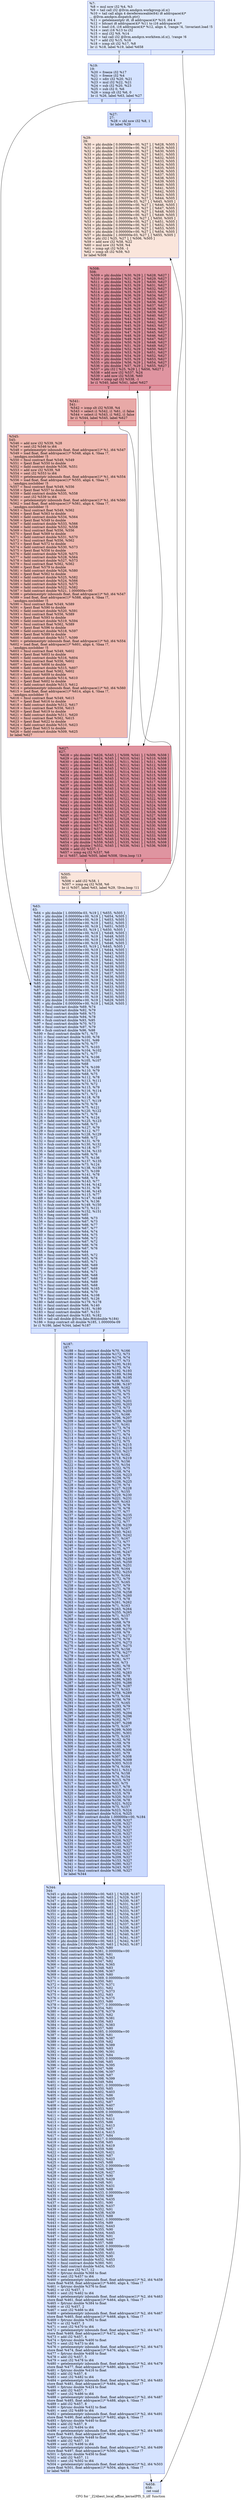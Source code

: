 digraph "CFG for '_Z24best_local_affine_kernelPfS_S_iifi' function" {
	label="CFG for '_Z24best_local_affine_kernelPfS_S_iifi' function";

	Node0x60604e0 [shape=record,color="#3d50c3ff", style=filled, fillcolor="#b9d0f970",label="{%7:\l  %8 = mul nsw i32 %4, %3\l  %9 = tail call i32 @llvm.amdgcn.workgroup.id.x()\l  %10 = tail call align 4 dereferenceable(64) i8 addrspace(4)*\l... @llvm.amdgcn.dispatch.ptr()\l  %11 = getelementptr i8, i8 addrspace(4)* %10, i64 4\l  %12 = bitcast i8 addrspace(4)* %11 to i16 addrspace(4)*\l  %13 = load i16, i16 addrspace(4)* %12, align 4, !range !4, !invariant.load !5\l  %14 = zext i16 %13 to i32\l  %15 = mul i32 %9, %14\l  %16 = tail call i32 @llvm.amdgcn.workitem.id.x(), !range !6\l  %17 = add i32 %15, %16\l  %18 = icmp slt i32 %17, %8\l  br i1 %18, label %19, label %658\l|{<s0>T|<s1>F}}"];
	Node0x60604e0:s0 -> Node0x60624e0;
	Node0x60604e0:s1 -> Node0x6062570;
	Node0x60624e0 [shape=record,color="#3d50c3ff", style=filled, fillcolor="#a1c0ff70",label="{%19:\l19:                                               \l  %20 = freeze i32 %17\l  %21 = freeze i32 %4\l  %22 = sdiv i32 %20, %21\l  %23 = mul i32 %22, %21\l  %24 = sub i32 %20, %23\l  %25 = sub i32 0, %6\l  %26 = icmp slt i32 %6, 0\l  br i1 %26, label %63, label %27\l|{<s0>T|<s1>F}}"];
	Node0x60624e0:s0 -> Node0x6062a60;
	Node0x60624e0:s1 -> Node0x6062ab0;
	Node0x6062ab0 [shape=record,color="#3d50c3ff", style=filled, fillcolor="#8fb1fe70",label="{%27:\l27:                                               \l  %28 = shl nsw i32 %8, 1\l  br label %29\l}"];
	Node0x6062ab0 -> Node0x6062cb0;
	Node0x6062cb0 [shape=record,color="#3d50c3ff", style=filled, fillcolor="#f4c5ad70",label="{%29:\l29:                                               \l  %30 = phi double [ 0.000000e+00, %27 ], [ %628, %505 ]\l  %31 = phi double [ 0.000000e+00, %27 ], [ %629, %505 ]\l  %32 = phi double [ 0.000000e+00, %27 ], [ %630, %505 ]\l  %33 = phi double [ 0.000000e+00, %27 ], [ %631, %505 ]\l  %34 = phi double [ 0.000000e+00, %27 ], [ %632, %505 ]\l  %35 = phi double [ 0.000000e+00, %27 ], [ %633, %505 ]\l  %36 = phi double [ 0.000000e+00, %27 ], [ %634, %505 ]\l  %37 = phi double [ 0.000000e+00, %27 ], [ %635, %505 ]\l  %38 = phi double [ 0.000000e+00, %27 ], [ %636, %505 ]\l  %39 = phi double [ 0.000000e+00, %27 ], [ %637, %505 ]\l  %40 = phi double [ 0.000000e+00, %27 ], [ %638, %505 ]\l  %41 = phi double [ 0.000000e+00, %27 ], [ %639, %505 ]\l  %42 = phi double [ 0.000000e+00, %27 ], [ %640, %505 ]\l  %43 = phi double [ 0.000000e+00, %27 ], [ %641, %505 ]\l  %44 = phi double [ 0.000000e+00, %27 ], [ %642, %505 ]\l  %45 = phi double [ 0.000000e+00, %27 ], [ %643, %505 ]\l  %46 = phi double [ 0.000000e+00, %27 ], [ %644, %505 ]\l  %47 = phi double [ 1.000000e-03, %27 ], [ %645, %505 ]\l  %48 = phi double [ 0.000000e+00, %27 ], [ %646, %505 ]\l  %49 = phi double [ 0.000000e+00, %27 ], [ %647, %505 ]\l  %50 = phi double [ 0.000000e+00, %27 ], [ %648, %505 ]\l  %51 = phi double [ 0.000000e+00, %27 ], [ %649, %505 ]\l  %52 = phi double [ 1.000000e-03, %27 ], [ %650, %505 ]\l  %53 = phi double [ 0.000000e+00, %27 ], [ %651, %505 ]\l  %54 = phi double [ 0.000000e+00, %27 ], [ %652, %505 ]\l  %55 = phi double [ 0.000000e+00, %27 ], [ %653, %505 ]\l  %56 = phi double [ 0.000000e+00, %27 ], [ %654, %505 ]\l  %57 = phi double [ 1.000000e-03, %27 ], [ %655, %505 ]\l  %58 = phi i32 [ %25, %27 ], [ %506, %505 ]\l  %59 = add nsw i32 %58, %22\l  %60 = mul nsw i32 %59, %4\l  %61 = icmp sgt i32 %59, -1\l  %62 = icmp slt i32 %59, %3\l  br label %508\l}"];
	Node0x6062cb0 -> Node0x6065c80;
	Node0x6062a60 [shape=record,color="#3d50c3ff", style=filled, fillcolor="#a1c0ff70",label="{%63:\l63:                                               \l  %64 = phi double [ 1.000000e-03, %19 ], [ %655, %505 ]\l  %65 = phi double [ 0.000000e+00, %19 ], [ %654, %505 ]\l  %66 = phi double [ 0.000000e+00, %19 ], [ %653, %505 ]\l  %67 = phi double [ 0.000000e+00, %19 ], [ %652, %505 ]\l  %68 = phi double [ 0.000000e+00, %19 ], [ %651, %505 ]\l  %69 = phi double [ 1.000000e-03, %19 ], [ %650, %505 ]\l  %70 = phi double [ 0.000000e+00, %19 ], [ %649, %505 ]\l  %71 = phi double [ 0.000000e+00, %19 ], [ %648, %505 ]\l  %72 = phi double [ 0.000000e+00, %19 ], [ %647, %505 ]\l  %73 = phi double [ 0.000000e+00, %19 ], [ %646, %505 ]\l  %74 = phi double [ 1.000000e-03, %19 ], [ %645, %505 ]\l  %75 = phi double [ 0.000000e+00, %19 ], [ %644, %505 ]\l  %76 = phi double [ 0.000000e+00, %19 ], [ %643, %505 ]\l  %77 = phi double [ 0.000000e+00, %19 ], [ %642, %505 ]\l  %78 = phi double [ 0.000000e+00, %19 ], [ %641, %505 ]\l  %79 = phi double [ 0.000000e+00, %19 ], [ %640, %505 ]\l  %80 = phi double [ 0.000000e+00, %19 ], [ %639, %505 ]\l  %81 = phi double [ 0.000000e+00, %19 ], [ %638, %505 ]\l  %82 = phi double [ 0.000000e+00, %19 ], [ %637, %505 ]\l  %83 = phi double [ 0.000000e+00, %19 ], [ %636, %505 ]\l  %84 = phi double [ 0.000000e+00, %19 ], [ %635, %505 ]\l  %85 = phi double [ 0.000000e+00, %19 ], [ %634, %505 ]\l  %86 = phi double [ 0.000000e+00, %19 ], [ %633, %505 ]\l  %87 = phi double [ 0.000000e+00, %19 ], [ %632, %505 ]\l  %88 = phi double [ 0.000000e+00, %19 ], [ %631, %505 ]\l  %89 = phi double [ 0.000000e+00, %19 ], [ %630, %505 ]\l  %90 = phi double [ 0.000000e+00, %19 ], [ %629, %505 ]\l  %91 = phi double [ 0.000000e+00, %19 ], [ %628, %505 ]\l  %92 = fmul contract double %69, %74\l  %93 = fmul contract double %92, %79\l  %94 = fmul contract double %69, %75\l  %95 = fmul contract double %94, %78\l  %96 = fsub contract double %93, %95\l  %97 = fmul contract double %70, %73\l  %98 = fmul contract double %97, %79\l  %99 = fsub contract double %96, %98\l  %100 = fmul contract double %71, %73\l  %101 = fmul contract double %100, %78\l  %102 = fadd contract double %101, %99\l  %103 = fmul contract double %70, %77\l  %104 = fmul contract double %75, %103\l  %105 = fadd contract double %104, %102\l  %106 = fmul contract double %71, %77\l  %107 = fmul contract double %74, %106\l  %108 = fsub contract double %105, %107\l  %109 = fneg contract double %68\l  %110 = fmul contract double %74, %109\l  %111 = fmul contract double %110, %79\l  %112 = fmul contract double %68, %75\l  %113 = fmul contract double %112, %78\l  %114 = fadd contract double %113, %111\l  %115 = fmul contract double %70, %72\l  %116 = fmul contract double %115, %79\l  %117 = fadd contract double %116, %114\l  %118 = fmul contract double %71, %72\l  %119 = fmul contract double %118, %78\l  %120 = fsub contract double %117, %119\l  %121 = fmul contract double %70, %76\l  %122 = fmul contract double %75, %121\l  %123 = fsub contract double %120, %122\l  %124 = fmul contract double %71, %76\l  %125 = fmul contract double %74, %124\l  %126 = fadd contract double %125, %123\l  %127 = fmul contract double %68, %73\l  %128 = fmul contract double %127, %79\l  %129 = fmul contract double %112, %77\l  %130 = fsub contract double %128, %129\l  %131 = fmul contract double %69, %72\l  %132 = fmul contract double %131, %79\l  %133 = fsub contract double %130, %132\l  %134 = fmul contract double %118, %77\l  %135 = fadd contract double %134, %133\l  %136 = fmul contract double %69, %76\l  %137 = fmul contract double %75, %136\l  %138 = fadd contract double %137, %135\l  %139 = fmul contract double %73, %124\l  %140 = fsub contract double %138, %139\l  %141 = fmul contract double %73, %109\l  %142 = fmul contract double %141, %78\l  %143 = fmul contract double %68, %74\l  %144 = fmul contract double %143, %77\l  %145 = fadd contract double %144, %142\l  %146 = fmul contract double %131, %78\l  %147 = fadd contract double %146, %145\l  %148 = fmul contract double %115, %77\l  %149 = fsub contract double %147, %148\l  %150 = fmul contract double %74, %136\l  %151 = fsub contract double %149, %150\l  %152 = fmul contract double %73, %121\l  %153 = fadd contract double %152, %151\l  %154 = fneg contract double %65\l  %155 = fmul contract double %66, %73\l  %156 = fmul contract double %67, %73\l  %157 = fmul contract double %66, %77\l  %158 = fmul contract double %67, %77\l  %159 = fmul contract double %64, %74\l  %160 = fmul contract double %64, %75\l  %161 = fmul contract double %66, %72\l  %162 = fmul contract double %67, %72\l  %163 = fmul contract double %66, %76\l  %164 = fmul contract double %67, %76\l  %165 = fneg contract double %64\l  %166 = fmul contract double %65, %72\l  %167 = fmul contract double %65, %76\l  %168 = fmul contract double %65, %71\l  %169 = fmul contract double %66, %69\l  %170 = fmul contract double %67, %69\l  %171 = fmul contract double %64, %71\l  %172 = fmul contract double %66, %68\l  %173 = fmul contract double %67, %68\l  %174 = fmul contract double %64, %69\l  %175 = fmul contract double %65, %68\l  %176 = fmul contract double %69, %165\l  %177 = fmul contract double %64, %70\l  %178 = fmul contract double %64, %108\l  %179 = fmul contract double %65, %126\l  %180 = fadd contract double %179, %178\l  %181 = fmul contract double %66, %140\l  %182 = fadd contract double %181, %180\l  %183 = fmul contract double %67, %153\l  %184 = fadd contract double %183, %182\l  %185 = tail call double @llvm.fabs.f64(double %184)\l  %186 = fcmp contract olt double %185, 1.000000e-09\l  br i1 %186, label %344, label %187\l|{<s0>T|<s1>F}}"];
	Node0x6062a60:s0 -> Node0x606ad60;
	Node0x6062a60:s1 -> Node0x606adf0;
	Node0x606adf0 [shape=record,color="#3d50c3ff", style=filled, fillcolor="#85a8fc70",label="{%187:\l187:                                              \l  %188 = fmul contract double %70, %166\l  %189 = fmul contract double %172, %73\l  %190 = fmul contract double %174, %74\l  %191 = fmul contract double %177, %73\l  %192 = fsub contract double %190, %191\l  %193 = fmul contract double %175, %74\l  %194 = fsub contract double %192, %193\l  %195 = fadd contract double %189, %194\l  %196 = fadd contract double %188, %195\l  %197 = fmul contract double %69, %161\l  %198 = fsub contract double %196, %197\l  %199 = fmul contract double %69, %162\l  %200 = fmul contract double %175, %75\l  %201 = fmul contract double %176, %75\l  %202 = fmul contract double %171, %73\l  %203 = fadd contract double %202, %201\l  %204 = fadd contract double %200, %203\l  %205 = fmul contract double %173, %73\l  %206 = fsub contract double %204, %205\l  %207 = fmul contract double %71, %166\l  %208 = fsub contract double %206, %207\l  %209 = fadd contract double %199, %208\l  %210 = fmul contract double %71, %161\l  %211 = fmul contract double %173, %74\l  %212 = fmul contract double %177, %75\l  %213 = fmul contract double %171, %74\l  %214 = fsub contract double %212, %213\l  %215 = fmul contract double %172, %75\l  %216 = fsub contract double %214, %215\l  %217 = fadd contract double %211, %216\l  %218 = fadd contract double %210, %217\l  %219 = fmul contract double %70, %162\l  %220 = fsub contract double %218, %219\l  %221 = fmul contract double %70, %156\l  %222 = fmul contract double %70, %154\l  %223 = fmul contract double %222, %75\l  %224 = fmul contract double %168, %74\l  %225 = fadd contract double %224, %223\l  %226 = fmul contract double %169, %75\l  %227 = fadd contract double %226, %225\l  %228 = fmul contract double %170, %74\l  %229 = fsub contract double %227, %228\l  %230 = fmul contract double %71, %155\l  %231 = fsub contract double %229, %230\l  %232 = fadd contract double %221, %231\l  %233 = fmul contract double %69, %163\l  %234 = fmul contract double %175, %78\l  %235 = fmul contract double %176, %78\l  %236 = fmul contract double %177, %77\l  %237 = fadd contract double %236, %235\l  %238 = fadd contract double %234, %237\l  %239 = fmul contract double %172, %77\l  %240 = fsub contract double %238, %239\l  %241 = fmul contract double %70, %167\l  %242 = fsub contract double %240, %241\l  %243 = fadd contract double %233, %242\l  %244 = fmul contract double %71, %167\l  %245 = fmul contract double %173, %77\l  %246 = fmul contract double %174, %79\l  %247 = fmul contract double %171, %77\l  %248 = fsub contract double %246, %247\l  %249 = fmul contract double %175, %79\l  %250 = fsub contract double %248, %249\l  %251 = fadd contract double %245, %250\l  %252 = fadd contract double %244, %251\l  %253 = fmul contract double %69, %164\l  %254 = fsub contract double %252, %253\l  %255 = fmul contract double %70, %164\l  %256 = fmul contract double %172, %79\l  %257 = fmul contract double %70, %165\l  %258 = fmul contract double %257, %79\l  %259 = fmul contract double %171, %78\l  %260 = fadd contract double %259, %258\l  %261 = fadd contract double %256, %260\l  %262 = fmul contract double %173, %78\l  %263 = fsub contract double %261, %262\l  %264 = fmul contract double %71, %163\l  %265 = fsub contract double %263, %264\l  %266 = fadd contract double %255, %265\l  %267 = fmul contract double %71, %157\l  %268 = fmul contract double %65, %70\l  %269 = fmul contract double %268, %79\l  %270 = fmul contract double %168, %78\l  %271 = fsub contract double %269, %270\l  %272 = fmul contract double %169, %79\l  %273 = fsub contract double %271, %272\l  %274 = fmul contract double %170, %78\l  %275 = fadd contract double %274, %273\l  %276 = fadd contract double %267, %275\l  %277 = fmul contract double %70, %158\l  %278 = fsub contract double %276, %277\l  %279 = fmul contract double %74, %167\l  %280 = fmul contract double %161, %77\l  %281 = fmul contract double %64, %73\l  %282 = fmul contract double %281, %78\l  %283 = fmul contract double %159, %77\l  %284 = fsub contract double %282, %283\l  %285 = fmul contract double %166, %78\l  %286 = fsub contract double %284, %285\l  %287 = fadd contract double %280, %286\l  %288 = fadd contract double %279, %287\l  %289 = fmul contract double %73, %163\l  %290 = fsub contract double %288, %289\l  %291 = fmul contract double %73, %164\l  %292 = fmul contract double %166, %79\l  %293 = fmul contract double %73, %165\l  %294 = fmul contract double %293, %79\l  %295 = fmul contract double %160, %77\l  %296 = fadd contract double %295, %294\l  %297 = fadd contract double %292, %296\l  %298 = fmul contract double %162, %77\l  %299 = fsub contract double %297, %298\l  %300 = fmul contract double %75, %167\l  %301 = fsub contract double %299, %300\l  %302 = fadd contract double %291, %301\l  %303 = fmul contract double %75, %163\l  %304 = fmul contract double %162, %78\l  %305 = fmul contract double %159, %79\l  %306 = fmul contract double %160, %78\l  %307 = fsub contract double %305, %306\l  %308 = fmul contract double %161, %79\l  %309 = fsub contract double %307, %308\l  %310 = fadd contract double %304, %309\l  %311 = fadd contract double %303, %310\l  %312 = fmul contract double %74, %164\l  %313 = fsub contract double %311, %312\l  %314 = fmul contract double %74, %158\l  %315 = fmul contract double %74, %154\l  %316 = fmul contract double %315, %79\l  %317 = fmul contract double %65, %75\l  %318 = fmul contract double %317, %78\l  %319 = fadd contract double %318, %316\l  %320 = fmul contract double %155, %79\l  %321 = fadd contract double %320, %319\l  %322 = fmul contract double %156, %78\l  %323 = fsub contract double %321, %322\l  %324 = fmul contract double %75, %157\l  %325 = fsub contract double %323, %324\l  %326 = fadd contract double %314, %325\l  %327 = fdiv contract double 1.000000e+00, %184\l  %328 = fmul contract double %108, %327\l  %329 = fmul contract double %326, %327\l  %330 = fmul contract double %278, %327\l  %331 = fmul contract double %232, %327\l  %332 = fmul contract double %126, %327\l  %333 = fmul contract double %313, %327\l  %334 = fmul contract double %266, %327\l  %335 = fmul contract double %220, %327\l  %336 = fmul contract double %140, %327\l  %337 = fmul contract double %302, %327\l  %338 = fmul contract double %254, %327\l  %339 = fmul contract double %209, %327\l  %340 = fmul contract double %153, %327\l  %341 = fmul contract double %290, %327\l  %342 = fmul contract double %243, %327\l  %343 = fmul contract double %198, %327\l  br label %344\l}"];
	Node0x606adf0 -> Node0x606ad60;
	Node0x606ad60 [shape=record,color="#3d50c3ff", style=filled, fillcolor="#a1c0ff70",label="{%344:\l344:                                              \l  %345 = phi double [ 0.000000e+00, %63 ], [ %328, %187 ]\l  %346 = phi double [ 0.000000e+00, %63 ], [ %329, %187 ]\l  %347 = phi double [ 0.000000e+00, %63 ], [ %330, %187 ]\l  %348 = phi double [ 0.000000e+00, %63 ], [ %331, %187 ]\l  %349 = phi double [ 0.000000e+00, %63 ], [ %332, %187 ]\l  %350 = phi double [ 0.000000e+00, %63 ], [ %333, %187 ]\l  %351 = phi double [ 0.000000e+00, %63 ], [ %334, %187 ]\l  %352 = phi double [ 0.000000e+00, %63 ], [ %335, %187 ]\l  %353 = phi double [ 0.000000e+00, %63 ], [ %336, %187 ]\l  %354 = phi double [ 0.000000e+00, %63 ], [ %337, %187 ]\l  %355 = phi double [ 0.000000e+00, %63 ], [ %338, %187 ]\l  %356 = phi double [ 0.000000e+00, %63 ], [ %339, %187 ]\l  %357 = phi double [ 0.000000e+00, %63 ], [ %340, %187 ]\l  %358 = phi double [ 0.000000e+00, %63 ], [ %341, %187 ]\l  %359 = phi double [ 0.000000e+00, %63 ], [ %342, %187 ]\l  %360 = phi double [ 0.000000e+00, %63 ], [ %343, %187 ]\l  %361 = fmul contract double %345, %80\l  %362 = fadd contract double %361, 0.000000e+00\l  %363 = fmul contract double %346, %81\l  %364 = fadd contract double %362, %363\l  %365 = fmul contract double %347, %82\l  %366 = fadd contract double %364, %365\l  %367 = fmul contract double %348, %83\l  %368 = fadd contract double %366, %367\l  %369 = fmul contract double %349, %80\l  %370 = fadd contract double %369, 0.000000e+00\l  %371 = fmul contract double %350, %81\l  %372 = fadd contract double %370, %371\l  %373 = fmul contract double %351, %82\l  %374 = fadd contract double %372, %373\l  %375 = fmul contract double %352, %83\l  %376 = fadd contract double %374, %375\l  %377 = fmul contract double %353, %80\l  %378 = fadd contract double %377, 0.000000e+00\l  %379 = fmul contract double %354, %81\l  %380 = fadd contract double %378, %379\l  %381 = fmul contract double %355, %82\l  %382 = fadd contract double %380, %381\l  %383 = fmul contract double %356, %83\l  %384 = fadd contract double %382, %383\l  %385 = fmul contract double %357, %80\l  %386 = fadd contract double %385, 0.000000e+00\l  %387 = fmul contract double %358, %81\l  %388 = fadd contract double %386, %387\l  %389 = fmul contract double %359, %82\l  %390 = fadd contract double %388, %389\l  %391 = fmul contract double %360, %83\l  %392 = fadd contract double %390, %391\l  %393 = fmul contract double %345, %84\l  %394 = fadd contract double %393, 0.000000e+00\l  %395 = fmul contract double %346, %85\l  %396 = fadd contract double %394, %395\l  %397 = fmul contract double %347, %86\l  %398 = fadd contract double %396, %397\l  %399 = fmul contract double %348, %87\l  %400 = fadd contract double %398, %399\l  %401 = fmul contract double %349, %84\l  %402 = fadd contract double %401, 0.000000e+00\l  %403 = fmul contract double %350, %85\l  %404 = fadd contract double %402, %403\l  %405 = fmul contract double %351, %86\l  %406 = fadd contract double %404, %405\l  %407 = fmul contract double %352, %87\l  %408 = fadd contract double %406, %407\l  %409 = fmul contract double %353, %84\l  %410 = fadd contract double %409, 0.000000e+00\l  %411 = fmul contract double %354, %85\l  %412 = fadd contract double %410, %411\l  %413 = fmul contract double %355, %86\l  %414 = fadd contract double %412, %413\l  %415 = fmul contract double %356, %87\l  %416 = fadd contract double %414, %415\l  %417 = fmul contract double %357, %84\l  %418 = fadd contract double %417, 0.000000e+00\l  %419 = fmul contract double %358, %85\l  %420 = fadd contract double %418, %419\l  %421 = fmul contract double %359, %86\l  %422 = fadd contract double %420, %421\l  %423 = fmul contract double %360, %87\l  %424 = fadd contract double %422, %423\l  %425 = fmul contract double %345, %88\l  %426 = fadd contract double %425, 0.000000e+00\l  %427 = fmul contract double %346, %89\l  %428 = fadd contract double %426, %427\l  %429 = fmul contract double %347, %90\l  %430 = fadd contract double %428, %429\l  %431 = fmul contract double %348, %91\l  %432 = fadd contract double %430, %431\l  %433 = fmul contract double %349, %88\l  %434 = fadd contract double %433, 0.000000e+00\l  %435 = fmul contract double %350, %89\l  %436 = fadd contract double %434, %435\l  %437 = fmul contract double %351, %90\l  %438 = fadd contract double %436, %437\l  %439 = fmul contract double %352, %91\l  %440 = fadd contract double %438, %439\l  %441 = fmul contract double %353, %88\l  %442 = fadd contract double %441, 0.000000e+00\l  %443 = fmul contract double %354, %89\l  %444 = fadd contract double %442, %443\l  %445 = fmul contract double %355, %90\l  %446 = fadd contract double %444, %445\l  %447 = fmul contract double %356, %91\l  %448 = fadd contract double %446, %447\l  %449 = fmul contract double %357, %88\l  %450 = fadd contract double %449, 0.000000e+00\l  %451 = fmul contract double %358, %89\l  %452 = fadd contract double %450, %451\l  %453 = fmul contract double %359, %90\l  %454 = fadd contract double %452, %453\l  %455 = fmul contract double %360, %91\l  %456 = fadd contract double %454, %455\l  %457 = mul nsw i32 %17, 12\l  %458 = fptrunc double %368 to float\l  %459 = sext i32 %457 to i64\l  %460 = getelementptr inbounds float, float addrspace(1)* %2, i64 %459\l  store float %458, float addrspace(1)* %460, align 4, !tbaa !7\l  %461 = fptrunc double %376 to float\l  %462 = or i32 %457, 1\l  %463 = sext i32 %462 to i64\l  %464 = getelementptr inbounds float, float addrspace(1)* %2, i64 %463\l  store float %461, float addrspace(1)* %464, align 4, !tbaa !7\l  %465 = fptrunc double %384 to float\l  %466 = or i32 %457, 2\l  %467 = sext i32 %466 to i64\l  %468 = getelementptr inbounds float, float addrspace(1)* %2, i64 %467\l  store float %465, float addrspace(1)* %468, align 4, !tbaa !7\l  %469 = fptrunc double %392 to float\l  %470 = or i32 %457, 3\l  %471 = sext i32 %470 to i64\l  %472 = getelementptr inbounds float, float addrspace(1)* %2, i64 %471\l  store float %469, float addrspace(1)* %472, align 4, !tbaa !7\l  %473 = add i32 %457, 4\l  %474 = fptrunc double %400 to float\l  %475 = sext i32 %473 to i64\l  %476 = getelementptr inbounds float, float addrspace(1)* %2, i64 %475\l  store float %474, float addrspace(1)* %476, align 4, !tbaa !7\l  %477 = fptrunc double %408 to float\l  %478 = add i32 %457, 5\l  %479 = sext i32 %478 to i64\l  %480 = getelementptr inbounds float, float addrspace(1)* %2, i64 %479\l  store float %477, float addrspace(1)* %480, align 4, !tbaa !7\l  %481 = fptrunc double %416 to float\l  %482 = add i32 %457, 6\l  %483 = sext i32 %482 to i64\l  %484 = getelementptr inbounds float, float addrspace(1)* %2, i64 %483\l  store float %481, float addrspace(1)* %484, align 4, !tbaa !7\l  %485 = fptrunc double %424 to float\l  %486 = add i32 %457, 7\l  %487 = sext i32 %486 to i64\l  %488 = getelementptr inbounds float, float addrspace(1)* %2, i64 %487\l  store float %485, float addrspace(1)* %488, align 4, !tbaa !7\l  %489 = add i32 %457, 8\l  %490 = fptrunc double %432 to float\l  %491 = sext i32 %489 to i64\l  %492 = getelementptr inbounds float, float addrspace(1)* %2, i64 %491\l  store float %490, float addrspace(1)* %492, align 4, !tbaa !7\l  %493 = fptrunc double %440 to float\l  %494 = add i32 %457, 9\l  %495 = sext i32 %494 to i64\l  %496 = getelementptr inbounds float, float addrspace(1)* %2, i64 %495\l  store float %493, float addrspace(1)* %496, align 4, !tbaa !7\l  %497 = fptrunc double %448 to float\l  %498 = add i32 %457, 10\l  %499 = sext i32 %498 to i64\l  %500 = getelementptr inbounds float, float addrspace(1)* %2, i64 %499\l  store float %497, float addrspace(1)* %500, align 4, !tbaa !7\l  %501 = fptrunc double %456 to float\l  %502 = add i32 %457, 11\l  %503 = sext i32 %502 to i64\l  %504 = getelementptr inbounds float, float addrspace(1)* %2, i64 %503\l  store float %501, float addrspace(1)* %504, align 4, !tbaa !7\l  br label %658\l}"];
	Node0x606ad60 -> Node0x6062570;
	Node0x60637f0 [shape=record,color="#3d50c3ff", style=filled, fillcolor="#f4c5ad70",label="{%505:\l505:                                              \l  %506 = add i32 %58, 1\l  %507 = icmp eq i32 %58, %6\l  br i1 %507, label %63, label %29, !llvm.loop !11\l|{<s0>T|<s1>F}}"];
	Node0x60637f0:s0 -> Node0x6062a60;
	Node0x60637f0:s1 -> Node0x6062cb0;
	Node0x6065c80 [shape=record,color="#b70d28ff", style=filled, fillcolor="#b70d2870",label="{%508:\l508:                                              \l  %509 = phi double [ %30, %29 ], [ %628, %627 ]\l  %510 = phi double [ %31, %29 ], [ %629, %627 ]\l  %511 = phi double [ %32, %29 ], [ %630, %627 ]\l  %512 = phi double [ %33, %29 ], [ %631, %627 ]\l  %513 = phi double [ %34, %29 ], [ %632, %627 ]\l  %514 = phi double [ %35, %29 ], [ %633, %627 ]\l  %515 = phi double [ %36, %29 ], [ %634, %627 ]\l  %516 = phi double [ %37, %29 ], [ %635, %627 ]\l  %517 = phi double [ %38, %29 ], [ %636, %627 ]\l  %518 = phi double [ %39, %29 ], [ %637, %627 ]\l  %519 = phi double [ %40, %29 ], [ %638, %627 ]\l  %520 = phi double [ %41, %29 ], [ %639, %627 ]\l  %521 = phi double [ %42, %29 ], [ %640, %627 ]\l  %522 = phi double [ %43, %29 ], [ %641, %627 ]\l  %523 = phi double [ %44, %29 ], [ %642, %627 ]\l  %524 = phi double [ %45, %29 ], [ %643, %627 ]\l  %525 = phi double [ %46, %29 ], [ %644, %627 ]\l  %526 = phi double [ %47, %29 ], [ %645, %627 ]\l  %527 = phi double [ %48, %29 ], [ %646, %627 ]\l  %528 = phi double [ %49, %29 ], [ %647, %627 ]\l  %529 = phi double [ %50, %29 ], [ %648, %627 ]\l  %530 = phi double [ %51, %29 ], [ %649, %627 ]\l  %531 = phi double [ %52, %29 ], [ %650, %627 ]\l  %532 = phi double [ %53, %29 ], [ %651, %627 ]\l  %533 = phi double [ %54, %29 ], [ %652, %627 ]\l  %534 = phi double [ %55, %29 ], [ %653, %627 ]\l  %535 = phi double [ %56, %29 ], [ %654, %627 ]\l  %536 = phi double [ %57, %29 ], [ %655, %627 ]\l  %537 = phi i32 [ %25, %29 ], [ %656, %627 ]\l  %538 = add nsw i32 %537, %24\l  %539 = add nsw i32 %538, %60\l  %540 = icmp sgt i32 %538, -1\l  br i1 %540, label %541, label %627\l|{<s0>T|<s1>F}}"];
	Node0x6065c80:s0 -> Node0x607a290;
	Node0x6065c80:s1 -> Node0x6077c60;
	Node0x607a290 [shape=record,color="#b70d28ff", style=filled, fillcolor="#ca3b3770",label="{%541:\l541:                                              \l  %542 = icmp slt i32 %538, %4\l  %543 = select i1 %542, i1 %61, i1 false\l  %544 = select i1 %543, i1 %62, i1 false\l  br i1 %544, label %545, label %627\l|{<s0>T|<s1>F}}"];
	Node0x607a290:s0 -> Node0x607a5c0;
	Node0x607a290:s1 -> Node0x6077c60;
	Node0x607a5c0 [shape=record,color="#3d50c3ff", style=filled, fillcolor="#de614d70",label="{%545:\l545:                                              \l  %546 = add nsw i32 %539, %28\l  %547 = sext i32 %546 to i64\l  %548 = getelementptr inbounds float, float addrspace(1)* %1, i64 %547\l  %549 = load float, float addrspace(1)* %548, align 4, !tbaa !7,\l... !amdgpu.noclobber !5\l  %550 = fmul contract float %549, %549\l  %551 = fpext float %550 to double\l  %552 = fadd contract double %536, %551\l  %553 = add nsw i32 %539, %8\l  %554 = sext i32 %553 to i64\l  %555 = getelementptr inbounds float, float addrspace(1)* %1, i64 %554\l  %556 = load float, float addrspace(1)* %555, align 4, !tbaa !7,\l... !amdgpu.noclobber !5\l  %557 = fmul contract float %549, %556\l  %558 = fpext float %557 to double\l  %559 = fadd contract double %535, %558\l  %560 = sext i32 %539 to i64\l  %561 = getelementptr inbounds float, float addrspace(1)* %1, i64 %560\l  %562 = load float, float addrspace(1)* %561, align 4, !tbaa !7,\l... !amdgpu.noclobber !5\l  %563 = fmul contract float %549, %562\l  %564 = fpext float %563 to double\l  %565 = fadd contract double %534, %564\l  %566 = fpext float %549 to double\l  %567 = fadd contract double %533, %566\l  %568 = fadd contract double %532, %558\l  %569 = fmul contract float %556, %556\l  %570 = fpext float %569 to double\l  %571 = fadd contract double %531, %570\l  %572 = fmul contract float %556, %562\l  %573 = fpext float %572 to double\l  %574 = fadd contract double %530, %573\l  %575 = fpext float %556 to double\l  %576 = fadd contract double %529, %575\l  %577 = fadd contract double %528, %564\l  %578 = fadd contract double %527, %573\l  %579 = fmul contract float %562, %562\l  %580 = fpext float %579 to double\l  %581 = fadd contract double %526, %580\l  %582 = fpext float %562 to double\l  %583 = fadd contract double %525, %582\l  %584 = fadd contract double %524, %566\l  %585 = fadd contract double %523, %575\l  %586 = fadd contract double %522, %582\l  %587 = fadd contract double %521, 1.000000e+00\l  %588 = getelementptr inbounds float, float addrspace(1)* %0, i64 %547\l  %589 = load float, float addrspace(1)* %588, align 4, !tbaa !7,\l... !amdgpu.noclobber !5\l  %590 = fmul contract float %549, %589\l  %591 = fpext float %590 to double\l  %592 = fadd contract double %520, %591\l  %593 = fmul contract float %556, %589\l  %594 = fpext float %593 to double\l  %595 = fadd contract double %519, %594\l  %596 = fmul contract float %562, %589\l  %597 = fpext float %596 to double\l  %598 = fadd contract double %518, %597\l  %599 = fpext float %589 to double\l  %600 = fadd contract double %517, %599\l  %601 = getelementptr inbounds float, float addrspace(1)* %0, i64 %554\l  %602 = load float, float addrspace(1)* %601, align 4, !tbaa !7,\l... !amdgpu.noclobber !5\l  %603 = fmul contract float %549, %602\l  %604 = fpext float %603 to double\l  %605 = fadd contract double %516, %604\l  %606 = fmul contract float %556, %602\l  %607 = fpext float %606 to double\l  %608 = fadd contract double %515, %607\l  %609 = fmul contract float %562, %602\l  %610 = fpext float %609 to double\l  %611 = fadd contract double %514, %610\l  %612 = fpext float %602 to double\l  %613 = fadd contract double %513, %612\l  %614 = getelementptr inbounds float, float addrspace(1)* %0, i64 %560\l  %615 = load float, float addrspace(1)* %614, align 4, !tbaa !7,\l... !amdgpu.noclobber !5\l  %616 = fmul contract float %549, %615\l  %617 = fpext float %616 to double\l  %618 = fadd contract double %512, %617\l  %619 = fmul contract float %556, %615\l  %620 = fpext float %619 to double\l  %621 = fadd contract double %511, %620\l  %622 = fmul contract float %562, %615\l  %623 = fpext float %622 to double\l  %624 = fadd contract double %510, %623\l  %625 = fpext float %615 to double\l  %626 = fadd contract double %509, %625\l  br label %627\l}"];
	Node0x607a5c0 -> Node0x6077c60;
	Node0x6077c60 [shape=record,color="#b70d28ff", style=filled, fillcolor="#b70d2870",label="{%627:\l627:                                              \l  %628 = phi double [ %626, %545 ], [ %509, %541 ], [ %509, %508 ]\l  %629 = phi double [ %624, %545 ], [ %510, %541 ], [ %510, %508 ]\l  %630 = phi double [ %621, %545 ], [ %511, %541 ], [ %511, %508 ]\l  %631 = phi double [ %618, %545 ], [ %512, %541 ], [ %512, %508 ]\l  %632 = phi double [ %613, %545 ], [ %513, %541 ], [ %513, %508 ]\l  %633 = phi double [ %611, %545 ], [ %514, %541 ], [ %514, %508 ]\l  %634 = phi double [ %608, %545 ], [ %515, %541 ], [ %515, %508 ]\l  %635 = phi double [ %605, %545 ], [ %516, %541 ], [ %516, %508 ]\l  %636 = phi double [ %600, %545 ], [ %517, %541 ], [ %517, %508 ]\l  %637 = phi double [ %598, %545 ], [ %518, %541 ], [ %518, %508 ]\l  %638 = phi double [ %595, %545 ], [ %519, %541 ], [ %519, %508 ]\l  %639 = phi double [ %592, %545 ], [ %520, %541 ], [ %520, %508 ]\l  %640 = phi double [ %587, %545 ], [ %521, %541 ], [ %521, %508 ]\l  %641 = phi double [ %586, %545 ], [ %522, %541 ], [ %522, %508 ]\l  %642 = phi double [ %585, %545 ], [ %523, %541 ], [ %523, %508 ]\l  %643 = phi double [ %584, %545 ], [ %524, %541 ], [ %524, %508 ]\l  %644 = phi double [ %583, %545 ], [ %525, %541 ], [ %525, %508 ]\l  %645 = phi double [ %581, %545 ], [ %526, %541 ], [ %526, %508 ]\l  %646 = phi double [ %578, %545 ], [ %527, %541 ], [ %527, %508 ]\l  %647 = phi double [ %577, %545 ], [ %528, %541 ], [ %528, %508 ]\l  %648 = phi double [ %576, %545 ], [ %529, %541 ], [ %529, %508 ]\l  %649 = phi double [ %574, %545 ], [ %530, %541 ], [ %530, %508 ]\l  %650 = phi double [ %571, %545 ], [ %531, %541 ], [ %531, %508 ]\l  %651 = phi double [ %568, %545 ], [ %532, %541 ], [ %532, %508 ]\l  %652 = phi double [ %567, %545 ], [ %533, %541 ], [ %533, %508 ]\l  %653 = phi double [ %565, %545 ], [ %534, %541 ], [ %534, %508 ]\l  %654 = phi double [ %559, %545 ], [ %535, %541 ], [ %535, %508 ]\l  %655 = phi double [ %552, %545 ], [ %536, %541 ], [ %536, %508 ]\l  %656 = add i32 %537, 1\l  %657 = icmp eq i32 %537, %6\l  br i1 %657, label %505, label %508, !llvm.loop !13\l|{<s0>T|<s1>F}}"];
	Node0x6077c60:s0 -> Node0x60637f0;
	Node0x6077c60:s1 -> Node0x6065c80;
	Node0x6062570 [shape=record,color="#3d50c3ff", style=filled, fillcolor="#b9d0f970",label="{%658:\l658:                                              \l  ret void\l}"];
}
